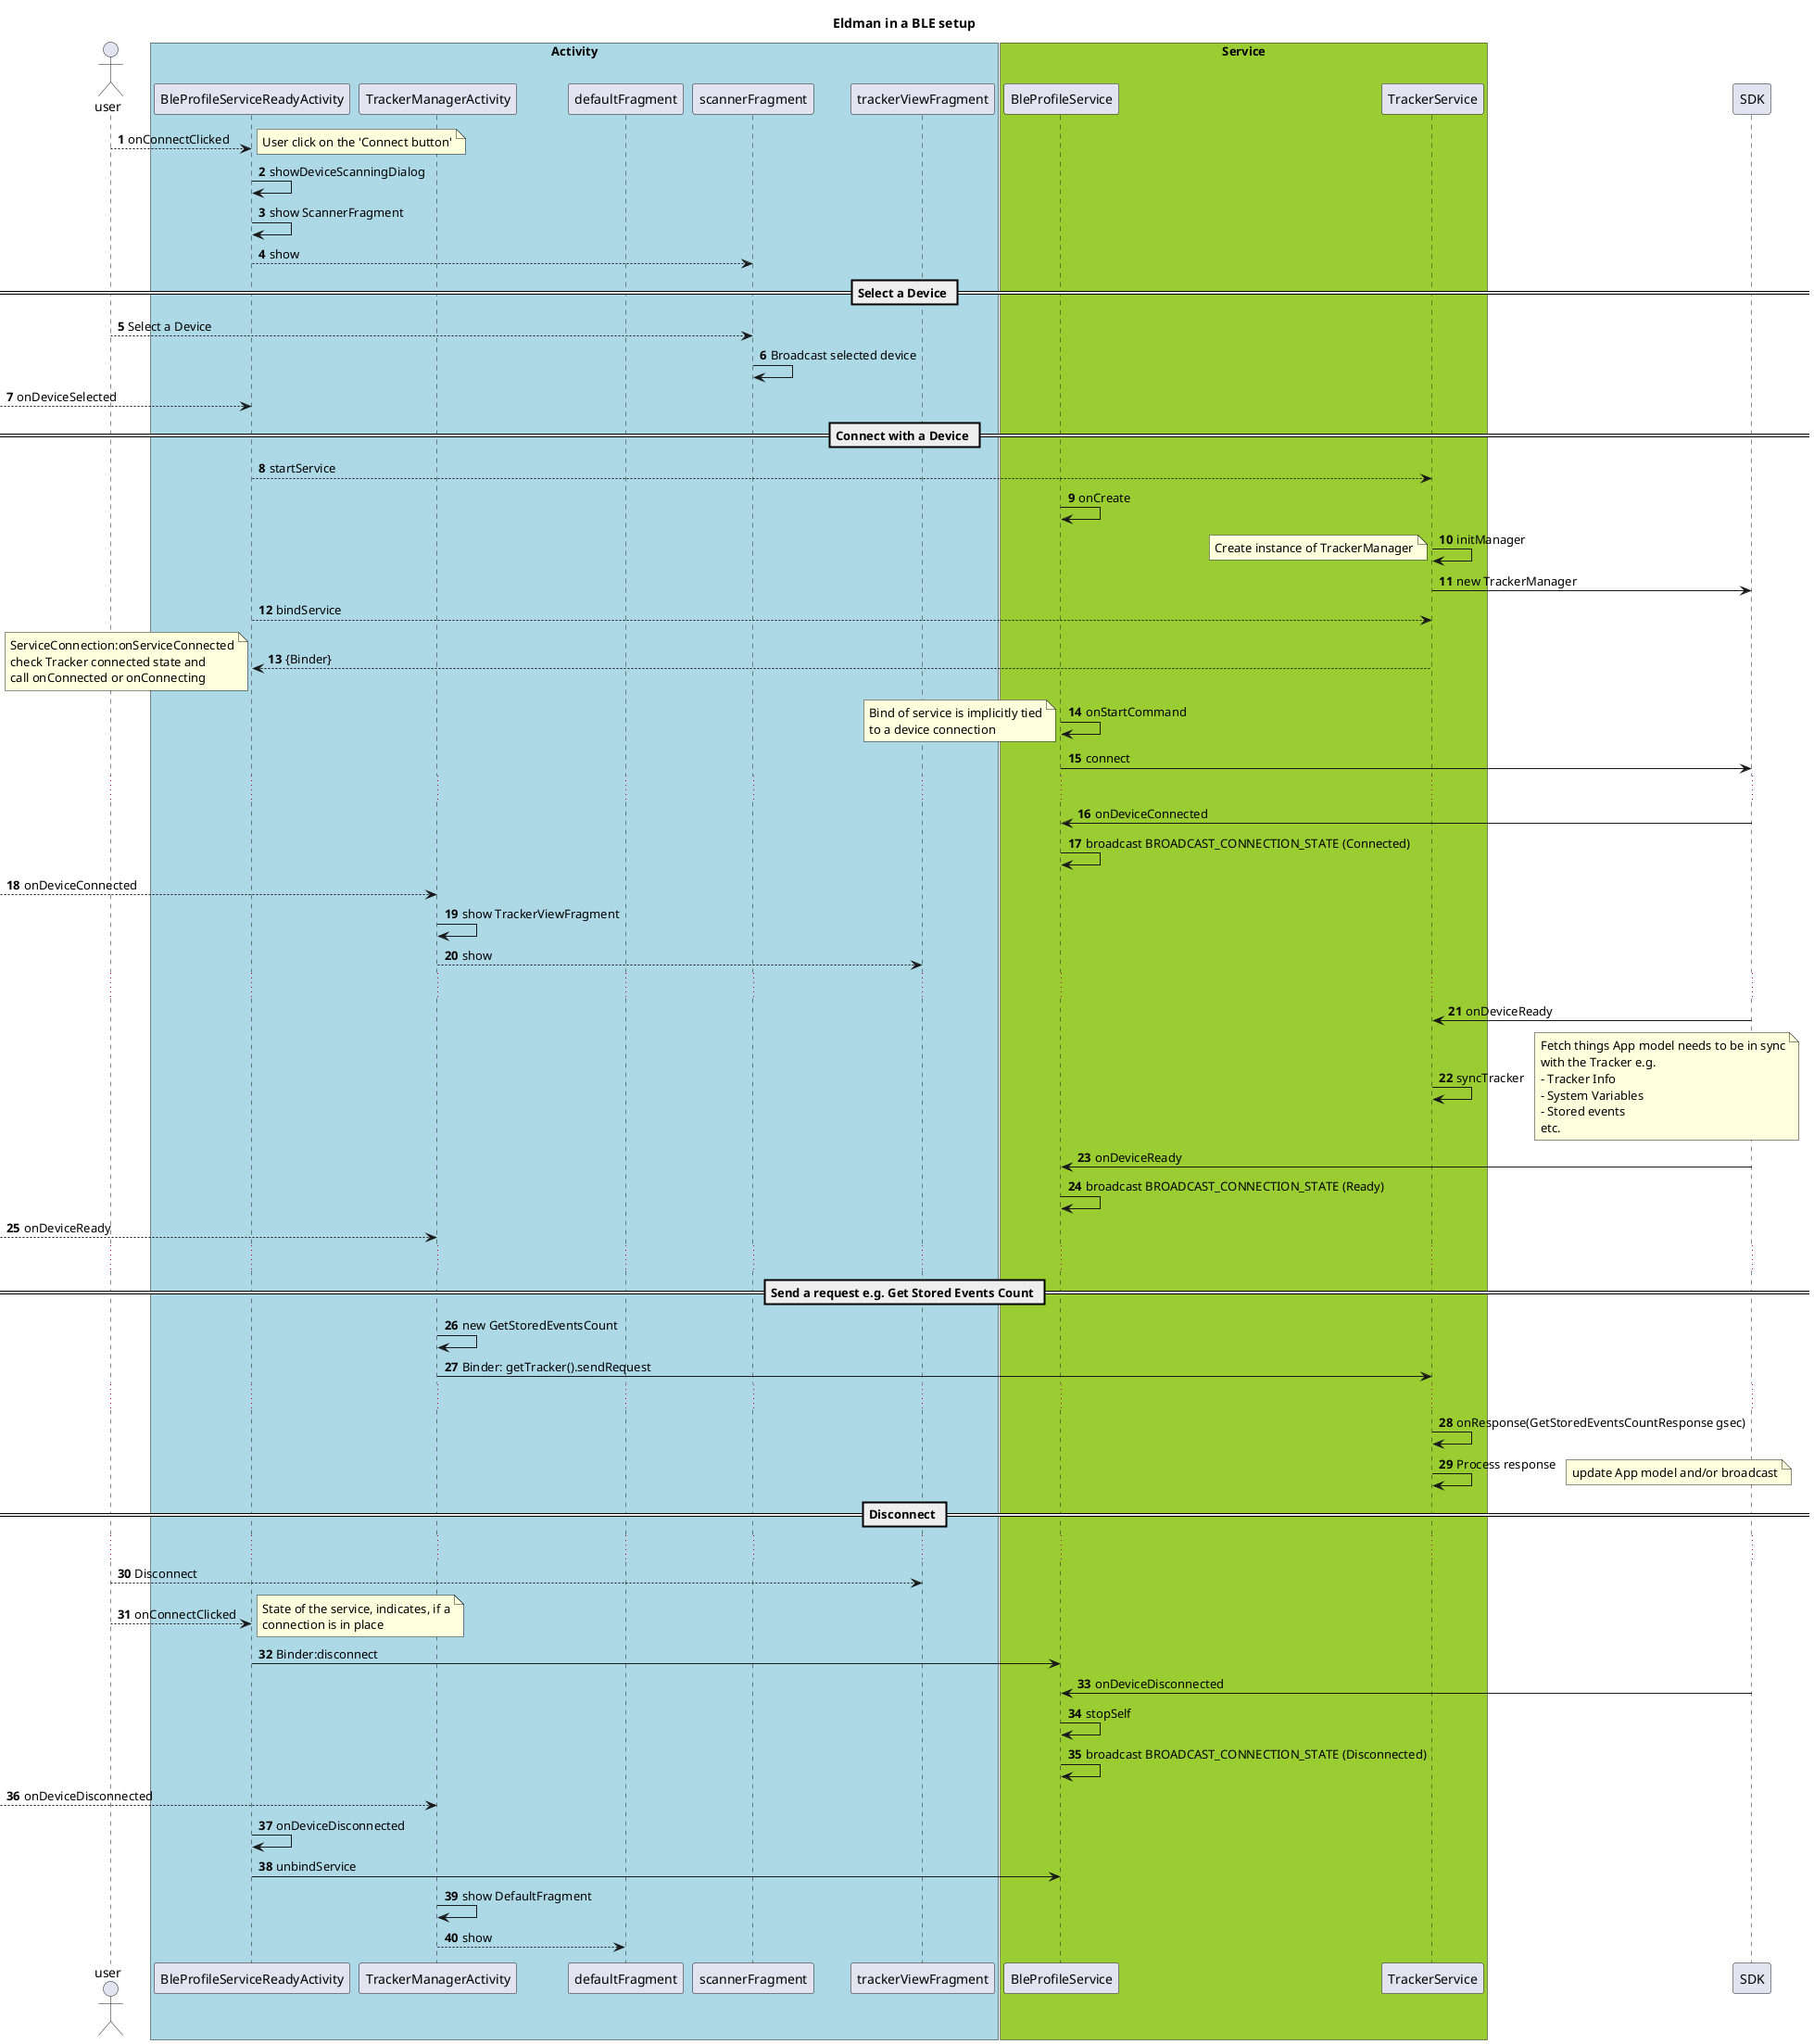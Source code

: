 @startuml
'Version 1.0, 01/11/20

title Eldman in a BLE setup
autonumber

actor user
box "Activity" #lightblue
participant baseActivity as "BleProfileServiceReadyActivity"
participant activity as "TrackerManagerActivity"
participant defaultFragment
participant scannerFragment
participant trackerViewFragment
end box

box "Service" #yellowgreen
participant baseService as "BleProfileService"
participant service as "TrackerService"
end box

participant sdk as "SDK"

user --> baseActivity: onConnectClicked
note right
    User click on the 'Connect button'
end note
baseActivity -> baseActivity: showDeviceScanningDialog
baseActivity -> baseActivity: show ScannerFragment
baseActivity --> scannerFragment: show
== Select a Device ==
user --> scannerFragment: Select a Device
scannerFragment -> scannerFragment: Broadcast selected device
[--> baseActivity: onDeviceSelected
== Connect with a Device ==
baseActivity --> service: startService
baseService -> baseService: onCreate
service -> service: initManager
note left
    Create instance of TrackerManager
end note
service -> sdk: new TrackerManager
baseActivity --> service: bindService
return {Binder}
note left
    ServiceConnection:onServiceConnected
    check Tracker connected state and
    call onConnected or onConnecting
end note
baseService -> baseService: onStartCommand
note left
    Bind of service is implicitly tied
    to a device connection
end note
baseService -> sdk: connect
...
sdk -> baseService: onDeviceConnected
baseService -> baseService: broadcast BROADCAST_CONNECTION_STATE (Connected)

[--> activity: onDeviceConnected
activity -> activity: show TrackerViewFragment
activity --> trackerViewFragment: show
...
sdk -> service: onDeviceReady
service -> service: syncTracker
note right
    Fetch things App model needs to be in sync
    with the Tracker e.g.
    - Tracker Info
    - System Variables
    - Stored events
    etc.
end note
sdk -> baseService: onDeviceReady
baseService -> baseService: broadcast BROADCAST_CONNECTION_STATE (Ready)
[--> activity: onDeviceReady
...
== Send a request e.g. Get Stored Events Count ==
activity -> activity: new GetStoredEventsCount
activity -> service: Binder: getTracker().sendRequest
...
service -> service: onResponse(GetStoredEventsCountResponse gsec)
service -> service: Process response
note right
    update App model and/or broadcast
end note
== Disconnect ==
...
user --> trackerViewFragment:  Disconnect
user --> baseActivity: onConnectClicked
note right
    State of the service, indicates, if a
    connection is in place
end note
baseActivity -> baseService: Binder:disconnect
sdk -> baseService: onDeviceDisconnected
baseService -> baseService: stopSelf
baseService -> baseService: broadcast BROADCAST_CONNECTION_STATE (Disconnected)
[--> activity: onDeviceDisconnected
baseActivity -> baseActivity: onDeviceDisconnected
baseActivity -> baseService: unbindService
activity -> activity: show DefaultFragment
activity --> defaultFragment: show
@enduml